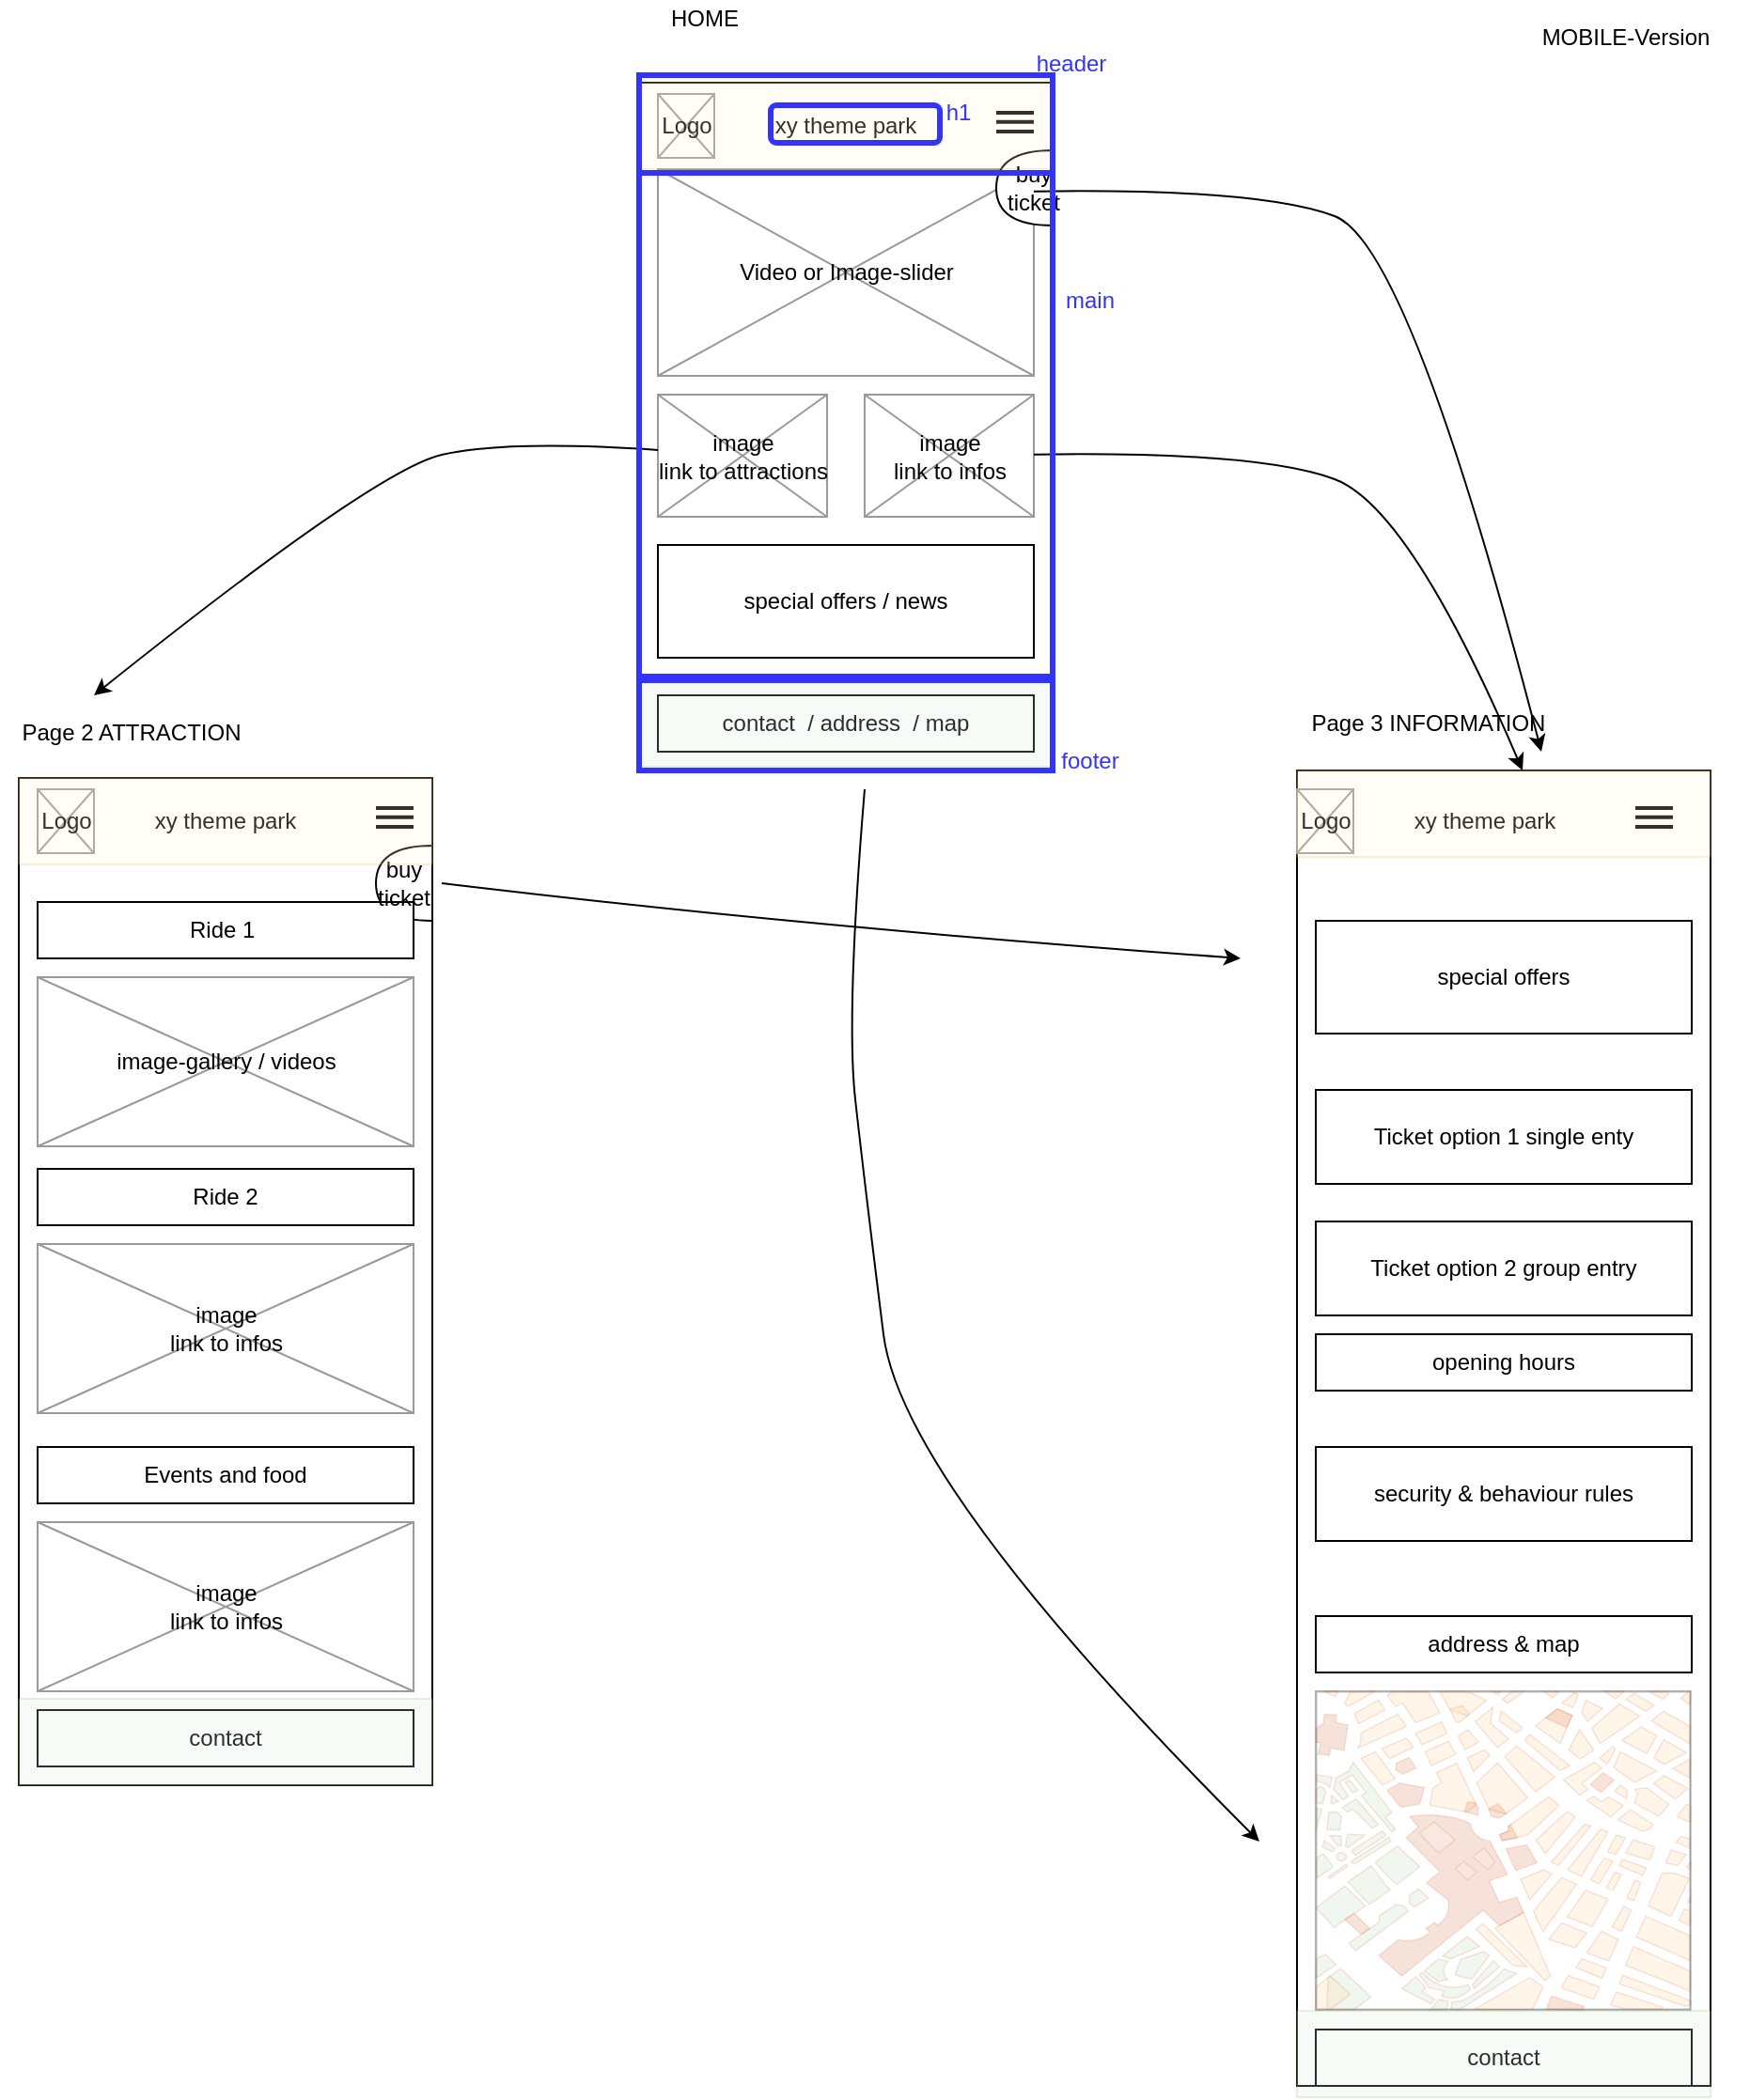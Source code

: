<mxfile version="14.6.13" type="device"><diagram id="Tz94heCCpqs6r6Kg0a_S" name="Page-1"><mxGraphModel dx="1106" dy="762" grid="1" gridSize="10" guides="1" tooltips="1" connect="1" arrows="1" fold="1" page="1" pageScale="1" pageWidth="1654" pageHeight="1169" math="0" shadow="0"><root><mxCell id="0"/><mxCell id="1" parent="0"/><mxCell id="b5tYH_EXLa9vp5NdrSGa-64" value="" style="rounded=0;whiteSpace=wrap;html=1;labelBackgroundColor=none;opacity=20;fillColor=#ffe6cc;strokeColor=#d79b00;" parent="1" vertex="1"><mxGeometry x="480" y="90" width="220" height="270" as="geometry"/></mxCell><mxCell id="b5tYH_EXLa9vp5NdrSGa-3" value="" style="rounded=0;whiteSpace=wrap;html=1;verticalAlign=middle;" parent="1" vertex="1"><mxGeometry x="480" y="44" width="220" height="366" as="geometry"/></mxCell><mxCell id="b5tYH_EXLa9vp5NdrSGa-8" value="HOME" style="text;html=1;strokeColor=none;fillColor=none;align=center;verticalAlign=middle;whiteSpace=wrap;rounded=0;" parent="1" vertex="1"><mxGeometry x="480" width="70" height="20" as="geometry"/></mxCell><mxCell id="b5tYH_EXLa9vp5NdrSGa-10" value="Page 2 ATTRACTION" style="text;html=1;strokeColor=none;fillColor=none;align=center;verticalAlign=middle;whiteSpace=wrap;rounded=0;" parent="1" vertex="1"><mxGeometry x="140" y="380" width="140" height="20" as="geometry"/></mxCell><mxCell id="b5tYH_EXLa9vp5NdrSGa-12" value="Video or Image-slider" style="verticalLabelPosition=middle;shadow=0;dashed=0;align=center;html=1;verticalAlign=middle;strokeWidth=1;shape=mxgraph.mockup.graphics.simpleIcon;strokeColor=#999999;fillColor=#ffffff;labelPosition=center;" parent="1" vertex="1"><mxGeometry x="490" y="90" width="200" height="110" as="geometry"/></mxCell><mxCell id="b5tYH_EXLa9vp5NdrSGa-16" value="image&lt;br&gt;link to attractions" style="verticalLabelPosition=middle;shadow=0;dashed=0;align=center;html=1;verticalAlign=middle;strokeWidth=1;shape=mxgraph.mockup.graphics.simpleIcon;strokeColor=#999999;fillColor=#ffffff;labelPosition=center;" parent="1" vertex="1"><mxGeometry x="490" y="210" width="90" height="65" as="geometry"/></mxCell><mxCell id="b5tYH_EXLa9vp5NdrSGa-21" value="image&lt;br&gt;link to infos" style="verticalLabelPosition=middle;shadow=0;dashed=0;align=center;html=1;verticalAlign=middle;strokeWidth=1;shape=mxgraph.mockup.graphics.simpleIcon;strokeColor=#999999;fillColor=#ffffff;labelPosition=center;" parent="1" vertex="1"><mxGeometry x="600" y="210" width="90" height="65" as="geometry"/></mxCell><mxCell id="b5tYH_EXLa9vp5NdrSGa-15" value="&lt;div&gt;Logo&lt;/div&gt;" style="verticalLabelPosition=middle;shadow=0;dashed=0;align=center;html=1;verticalAlign=middle;strokeWidth=1;shape=mxgraph.mockup.graphics.simpleIcon;strokeColor=#999999;fillColor=#ffffff;labelPosition=center;" parent="1" vertex="1"><mxGeometry x="490" y="50" width="30" height="34" as="geometry"/></mxCell><mxCell id="b5tYH_EXLa9vp5NdrSGa-24" value="" style="endArrow=none;html=1;strokeWidth=2;" parent="1" edge="1"><mxGeometry width="50" height="50" relative="1" as="geometry"><mxPoint x="670" y="60" as="sourcePoint"/><mxPoint x="690" y="60" as="targetPoint"/></mxGeometry></mxCell><mxCell id="b5tYH_EXLa9vp5NdrSGa-27" value="" style="endArrow=none;html=1;strokeWidth=2;" parent="1" edge="1"><mxGeometry width="50" height="50" relative="1" as="geometry"><mxPoint x="670" y="64.92" as="sourcePoint"/><mxPoint x="690" y="64.92" as="targetPoint"/></mxGeometry></mxCell><mxCell id="b5tYH_EXLa9vp5NdrSGa-28" value="" style="endArrow=none;html=1;strokeWidth=2;" parent="1" edge="1"><mxGeometry width="50" height="50" relative="1" as="geometry"><mxPoint x="670" y="70" as="sourcePoint"/><mxPoint x="690" y="70" as="targetPoint"/></mxGeometry></mxCell><mxCell id="b5tYH_EXLa9vp5NdrSGa-29" value="" style="shape=or;whiteSpace=wrap;html=1;gradientColor=none;rotation=-180;" parent="1" vertex="1"><mxGeometry x="670" y="80" width="30" height="40" as="geometry"/></mxCell><mxCell id="b5tYH_EXLa9vp5NdrSGa-30" value="xy theme park" style="text;html=1;strokeColor=none;fillColor=none;align=center;verticalAlign=middle;whiteSpace=wrap;rounded=0;" parent="1" vertex="1"><mxGeometry x="540" y="57" width="100" height="20" as="geometry"/></mxCell><mxCell id="b5tYH_EXLa9vp5NdrSGa-32" value="special offers / news" style="rounded=0;whiteSpace=wrap;html=1;gradientColor=none;" parent="1" vertex="1"><mxGeometry x="490" y="290" width="200" height="60" as="geometry"/></mxCell><mxCell id="b5tYH_EXLa9vp5NdrSGa-33" value="contact &amp;nbsp;/ address &amp;nbsp;/ map" style="rounded=0;whiteSpace=wrap;html=1;gradientColor=none;" parent="1" vertex="1"><mxGeometry x="490" y="370" width="200" height="30" as="geometry"/></mxCell><mxCell id="b5tYH_EXLa9vp5NdrSGa-35" value="" style="rounded=0;whiteSpace=wrap;html=1;verticalAlign=middle;" parent="1" vertex="1"><mxGeometry x="150" y="414" width="220" height="536" as="geometry"/></mxCell><mxCell id="b5tYH_EXLa9vp5NdrSGa-38" value="image-gallery / videos&lt;br&gt;" style="verticalLabelPosition=middle;shadow=0;dashed=0;align=center;html=1;verticalAlign=middle;strokeWidth=1;shape=mxgraph.mockup.graphics.simpleIcon;strokeColor=#999999;fillColor=#ffffff;labelPosition=center;" parent="1" vertex="1"><mxGeometry x="160" y="520" width="200" height="90" as="geometry"/></mxCell><mxCell id="b5tYH_EXLa9vp5NdrSGa-39" value="&lt;div&gt;Logo&lt;/div&gt;" style="verticalLabelPosition=middle;shadow=0;dashed=0;align=center;html=1;verticalAlign=middle;strokeWidth=1;shape=mxgraph.mockup.graphics.simpleIcon;strokeColor=#999999;fillColor=#ffffff;labelPosition=center;" parent="1" vertex="1"><mxGeometry x="160" y="420" width="30" height="34" as="geometry"/></mxCell><mxCell id="b5tYH_EXLa9vp5NdrSGa-40" value="" style="endArrow=none;html=1;strokeWidth=2;" parent="1" edge="1"><mxGeometry width="50" height="50" relative="1" as="geometry"><mxPoint x="340" y="430" as="sourcePoint"/><mxPoint x="360" y="430" as="targetPoint"/></mxGeometry></mxCell><mxCell id="b5tYH_EXLa9vp5NdrSGa-41" value="" style="endArrow=none;html=1;strokeWidth=2;" parent="1" edge="1"><mxGeometry width="50" height="50" relative="1" as="geometry"><mxPoint x="340" y="434.92" as="sourcePoint"/><mxPoint x="360" y="434.92" as="targetPoint"/></mxGeometry></mxCell><mxCell id="b5tYH_EXLa9vp5NdrSGa-42" value="" style="endArrow=none;html=1;strokeWidth=2;" parent="1" edge="1"><mxGeometry width="50" height="50" relative="1" as="geometry"><mxPoint x="340" y="440" as="sourcePoint"/><mxPoint x="360" y="440" as="targetPoint"/></mxGeometry></mxCell><mxCell id="b5tYH_EXLa9vp5NdrSGa-43" value="" style="shape=or;whiteSpace=wrap;html=1;gradientColor=none;rotation=-180;" parent="1" vertex="1"><mxGeometry x="340" y="450" width="30" height="40" as="geometry"/></mxCell><mxCell id="b5tYH_EXLa9vp5NdrSGa-44" value="xy theme park" style="text;html=1;strokeColor=none;fillColor=none;align=center;verticalAlign=middle;whiteSpace=wrap;rounded=0;" parent="1" vertex="1"><mxGeometry x="210" y="427" width="100" height="20" as="geometry"/></mxCell><mxCell id="b5tYH_EXLa9vp5NdrSGa-45" value="Ride 1&amp;nbsp;" style="rounded=0;whiteSpace=wrap;html=1;gradientColor=none;" parent="1" vertex="1"><mxGeometry x="160" y="480" width="200" height="30" as="geometry"/></mxCell><mxCell id="b5tYH_EXLa9vp5NdrSGa-47" value="" style="rounded=0;whiteSpace=wrap;html=1;verticalAlign=middle;" parent="1" vertex="1"><mxGeometry x="830" y="410" width="220" height="700" as="geometry"/></mxCell><mxCell id="b5tYH_EXLa9vp5NdrSGa-51" value="&lt;div&gt;Logo&lt;/div&gt;" style="verticalLabelPosition=middle;shadow=0;dashed=0;align=center;html=1;verticalAlign=middle;strokeWidth=1;shape=mxgraph.mockup.graphics.simpleIcon;strokeColor=#999999;fillColor=#ffffff;labelPosition=center;" parent="1" vertex="1"><mxGeometry x="830" y="420" width="30" height="34" as="geometry"/></mxCell><mxCell id="b5tYH_EXLa9vp5NdrSGa-52" value="" style="endArrow=none;html=1;strokeWidth=2;" parent="1" edge="1"><mxGeometry width="50" height="50" relative="1" as="geometry"><mxPoint x="1010" y="430" as="sourcePoint"/><mxPoint x="1030" y="430" as="targetPoint"/></mxGeometry></mxCell><mxCell id="b5tYH_EXLa9vp5NdrSGa-53" value="" style="endArrow=none;html=1;strokeWidth=2;" parent="1" edge="1"><mxGeometry width="50" height="50" relative="1" as="geometry"><mxPoint x="1010" y="434.92" as="sourcePoint"/><mxPoint x="1030" y="434.92" as="targetPoint"/></mxGeometry></mxCell><mxCell id="b5tYH_EXLa9vp5NdrSGa-54" value="" style="endArrow=none;html=1;strokeWidth=2;" parent="1" edge="1"><mxGeometry width="50" height="50" relative="1" as="geometry"><mxPoint x="1010" y="440" as="sourcePoint"/><mxPoint x="1030" y="440" as="targetPoint"/></mxGeometry></mxCell><mxCell id="b5tYH_EXLa9vp5NdrSGa-56" value="xy theme park" style="text;html=1;strokeColor=none;fillColor=none;align=center;verticalAlign=middle;whiteSpace=wrap;rounded=0;" parent="1" vertex="1"><mxGeometry x="880" y="427" width="100" height="20" as="geometry"/></mxCell><mxCell id="b5tYH_EXLa9vp5NdrSGa-57" value="special offers" style="rounded=0;whiteSpace=wrap;html=1;gradientColor=none;" parent="1" vertex="1"><mxGeometry x="840" y="490" width="200" height="60" as="geometry"/></mxCell><mxCell id="b5tYH_EXLa9vp5NdrSGa-59" value="" style="rounded=0;whiteSpace=wrap;html=1;labelBackgroundColor=none;opacity=20;fillColor=#fff2cc;strokeColor=#d6b656;" parent="1" vertex="1"><mxGeometry x="480" y="44" width="220" height="46" as="geometry"/></mxCell><mxCell id="b5tYH_EXLa9vp5NdrSGa-69" value="" style="rounded=0;whiteSpace=wrap;html=1;labelBackgroundColor=none;opacity=20;fillColor=#d5e8d4;strokeColor=#82b366;" parent="1" vertex="1"><mxGeometry x="480" y="362" width="220" height="46" as="geometry"/></mxCell><mxCell id="b5tYH_EXLa9vp5NdrSGa-70" value="" style="curved=1;endArrow=classic;html=1;strokeWidth=1;" parent="1" source="b5tYH_EXLa9vp5NdrSGa-16" edge="1"><mxGeometry width="50" height="50" relative="1" as="geometry"><mxPoint x="310" y="210" as="sourcePoint"/><mxPoint x="190" y="370" as="targetPoint"/><Array as="points"><mxPoint x="410" y="234"/><mxPoint x="340" y="250"/></Array></mxGeometry></mxCell><mxCell id="b5tYH_EXLa9vp5NdrSGa-71" value="" style="curved=1;endArrow=classic;html=1;strokeWidth=1;" parent="1" source="b5tYH_EXLa9vp5NdrSGa-21" edge="1"><mxGeometry width="50" height="50" relative="1" as="geometry"><mxPoint x="730" y="239" as="sourcePoint"/><mxPoint x="950" y="410" as="targetPoint"/><Array as="points"><mxPoint x="810" y="240"/><mxPoint x="890" y="270"/></Array></mxGeometry></mxCell><mxCell id="b5tYH_EXLa9vp5NdrSGa-72" value="buy ticket" style="text;html=1;strokeColor=none;fillColor=none;align=center;verticalAlign=middle;whiteSpace=wrap;rounded=0;labelBackgroundColor=none;opacity=20;" parent="1" vertex="1"><mxGeometry x="670" y="90" width="40" height="20" as="geometry"/></mxCell><mxCell id="b5tYH_EXLa9vp5NdrSGa-73" value="buy ticket" style="text;html=1;strokeColor=none;fillColor=none;align=center;verticalAlign=middle;whiteSpace=wrap;rounded=0;labelBackgroundColor=none;opacity=20;" parent="1" vertex="1"><mxGeometry x="335" y="460" width="40" height="20" as="geometry"/></mxCell><mxCell id="b5tYH_EXLa9vp5NdrSGa-75" value="image&lt;br&gt;link to infos" style="verticalLabelPosition=middle;shadow=0;dashed=0;align=center;html=1;verticalAlign=middle;strokeWidth=1;shape=mxgraph.mockup.graphics.simpleIcon;strokeColor=#999999;fillColor=#ffffff;labelPosition=center;" parent="1" vertex="1"><mxGeometry x="160" y="662" width="200" height="90" as="geometry"/></mxCell><mxCell id="b5tYH_EXLa9vp5NdrSGa-76" value="Ride 2" style="rounded=0;whiteSpace=wrap;html=1;gradientColor=none;" parent="1" vertex="1"><mxGeometry x="160" y="622" width="200" height="30" as="geometry"/></mxCell><mxCell id="b5tYH_EXLa9vp5NdrSGa-77" value="image&lt;br&gt;link to infos" style="verticalLabelPosition=middle;shadow=0;dashed=0;align=center;html=1;verticalAlign=middle;strokeWidth=1;shape=mxgraph.mockup.graphics.simpleIcon;strokeColor=#999999;fillColor=#ffffff;labelPosition=center;" parent="1" vertex="1"><mxGeometry x="160" y="810" width="200" height="90" as="geometry"/></mxCell><mxCell id="b5tYH_EXLa9vp5NdrSGa-78" value="Events and food" style="rounded=0;whiteSpace=wrap;html=1;gradientColor=none;" parent="1" vertex="1"><mxGeometry x="160" y="770" width="200" height="30" as="geometry"/></mxCell><mxCell id="ioKyxTYpM8XxDTt9hKgP-1" value="" style="curved=1;endArrow=classic;html=1;strokeWidth=1;" parent="1" edge="1"><mxGeometry width="50" height="50" relative="1" as="geometry"><mxPoint x="690" y="101.818" as="sourcePoint"/><mxPoint x="960" y="400" as="targetPoint"/><Array as="points"><mxPoint x="810" y="100"/><mxPoint x="890" y="130"/></Array></mxGeometry></mxCell><mxCell id="ioKyxTYpM8XxDTt9hKgP-2" value="" style="curved=1;endArrow=classic;html=1;strokeWidth=1;startArrow=none;exitX=1;exitY=0.5;exitDx=0;exitDy=0;" parent="1" source="b5tYH_EXLa9vp5NdrSGa-73" edge="1"><mxGeometry width="50" height="50" relative="1" as="geometry"><mxPoint x="490" y="493" as="sourcePoint"/><mxPoint x="800" y="510" as="targetPoint"/><Array as="points"><mxPoint x="560" y="492.5"/></Array></mxGeometry></mxCell><mxCell id="ioKyxTYpM8XxDTt9hKgP-4" value="" style="verticalLabelPosition=bottom;shadow=0;dashed=0;align=center;html=1;verticalAlign=top;strokeWidth=1;shape=mxgraph.mockup.misc.map;labelBackgroundColor=none;gradientColor=none;opacity=20;" parent="1" vertex="1"><mxGeometry x="840" y="900" width="200" height="170" as="geometry"/></mxCell><mxCell id="ioKyxTYpM8XxDTt9hKgP-6" value="" style="curved=1;endArrow=classic;html=1;strokeWidth=1;" parent="1" edge="1"><mxGeometry width="50" height="50" relative="1" as="geometry"><mxPoint x="600" y="420" as="sourcePoint"/><mxPoint x="810" y="980" as="targetPoint"/><Array as="points"><mxPoint x="590" y="540"/><mxPoint x="600" y="630"/><mxPoint x="620" y="790"/></Array></mxGeometry></mxCell><mxCell id="ioKyxTYpM8XxDTt9hKgP-9" value="address &amp;amp; map" style="rounded=0;whiteSpace=wrap;html=1;gradientColor=none;" parent="1" vertex="1"><mxGeometry x="840" y="860" width="200" height="30" as="geometry"/></mxCell><mxCell id="ioKyxTYpM8XxDTt9hKgP-10" value="opening hours" style="rounded=0;whiteSpace=wrap;html=1;gradientColor=none;" parent="1" vertex="1"><mxGeometry x="840" y="710" width="200" height="30" as="geometry"/></mxCell><mxCell id="ioKyxTYpM8XxDTt9hKgP-11" value="Ticket option 1 single enty" style="rounded=0;whiteSpace=wrap;html=1;gradientColor=none;" parent="1" vertex="1"><mxGeometry x="840" y="580" width="200" height="50" as="geometry"/></mxCell><mxCell id="ioKyxTYpM8XxDTt9hKgP-12" value="Ticket option 2 group entry" style="rounded=0;whiteSpace=wrap;html=1;gradientColor=none;" parent="1" vertex="1"><mxGeometry x="840" y="650" width="200" height="50" as="geometry"/></mxCell><mxCell id="ioKyxTYpM8XxDTt9hKgP-13" value="security &amp;amp; behaviour rules" style="rounded=0;whiteSpace=wrap;html=1;gradientColor=none;" parent="1" vertex="1"><mxGeometry x="840" y="770" width="200" height="50" as="geometry"/></mxCell><mxCell id="ioKyxTYpM8XxDTt9hKgP-15" value="contact" style="rounded=0;whiteSpace=wrap;html=1;gradientColor=none;" parent="1" vertex="1"><mxGeometry x="840" y="1080" width="200" height="30" as="geometry"/></mxCell><mxCell id="ioKyxTYpM8XxDTt9hKgP-16" value="contact" style="rounded=0;whiteSpace=wrap;html=1;gradientColor=none;" parent="1" vertex="1"><mxGeometry x="160" y="910" width="200" height="30" as="geometry"/></mxCell><mxCell id="2Vf8AZreEYr9U6PPtLxu-1" value="Page 3 INFORMATION" style="text;html=1;strokeColor=none;fillColor=none;align=center;verticalAlign=middle;whiteSpace=wrap;rounded=0;" parent="1" vertex="1"><mxGeometry x="830" y="375" width="140" height="20" as="geometry"/></mxCell><mxCell id="2Vf8AZreEYr9U6PPtLxu-2" value="" style="rounded=0;whiteSpace=wrap;html=1;labelBackgroundColor=none;opacity=20;fillColor=#fff2cc;strokeColor=#d6b656;" parent="1" vertex="1"><mxGeometry x="150" y="414" width="220" height="46" as="geometry"/></mxCell><mxCell id="2Vf8AZreEYr9U6PPtLxu-3" value="" style="rounded=0;whiteSpace=wrap;html=1;labelBackgroundColor=none;opacity=20;fillColor=#fff2cc;strokeColor=#d6b656;" parent="1" vertex="1"><mxGeometry x="830" y="410" width="220" height="46" as="geometry"/></mxCell><mxCell id="2Vf8AZreEYr9U6PPtLxu-4" value="" style="rounded=0;whiteSpace=wrap;html=1;labelBackgroundColor=none;opacity=20;fillColor=#d5e8d4;strokeColor=#82b366;" parent="1" vertex="1"><mxGeometry x="150" y="904" width="220" height="46" as="geometry"/></mxCell><mxCell id="2Vf8AZreEYr9U6PPtLxu-5" value="" style="rounded=0;whiteSpace=wrap;html=1;labelBackgroundColor=none;opacity=20;fillColor=#d5e8d4;strokeColor=#82b366;" parent="1" vertex="1"><mxGeometry x="830" y="1070" width="220" height="46" as="geometry"/></mxCell><mxCell id="iF7DPX01RqPu1rCT38fQ-1" value="MOBILE-Version" style="text;html=1;strokeColor=none;fillColor=none;align=center;verticalAlign=middle;whiteSpace=wrap;rounded=0;" parent="1" vertex="1"><mxGeometry x="940" y="10" width="130" height="20" as="geometry"/></mxCell><mxCell id="AwiEby40fDxb9wcViOXH-1" value="" style="rounded=0;whiteSpace=wrap;html=1;strokeWidth=3;fillColor=none;strokeColor=#3333FF;" vertex="1" parent="1"><mxGeometry x="480" y="40" width="220" height="52" as="geometry"/></mxCell><mxCell id="AwiEby40fDxb9wcViOXH-2" value="&lt;font color=&quot;#3333ff&quot;&gt;header&lt;/font&gt;" style="text;html=1;strokeColor=none;align=center;verticalAlign=middle;whiteSpace=wrap;rounded=0;" vertex="1" parent="1"><mxGeometry x="690" y="24" width="40" height="20" as="geometry"/></mxCell><mxCell id="AwiEby40fDxb9wcViOXH-3" value="" style="rounded=1;whiteSpace=wrap;html=1;strokeWidth=3;fillColor=none;strokeColor=#3333FF;" vertex="1" parent="1"><mxGeometry x="550" y="56" width="90" height="20" as="geometry"/></mxCell><mxCell id="AwiEby40fDxb9wcViOXH-4" value="&lt;font color=&quot;#3333ff&quot;&gt;h1&lt;/font&gt;" style="text;html=1;strokeColor=none;align=center;verticalAlign=middle;whiteSpace=wrap;rounded=0;" vertex="1" parent="1"><mxGeometry x="630" y="50" width="40" height="20" as="geometry"/></mxCell><mxCell id="AwiEby40fDxb9wcViOXH-5" value="" style="rounded=0;whiteSpace=wrap;html=1;strokeWidth=3;fillColor=none;strokeColor=#3333FF;" vertex="1" parent="1"><mxGeometry x="480" y="92" width="220" height="268" as="geometry"/></mxCell><mxCell id="AwiEby40fDxb9wcViOXH-6" value="&lt;font color=&quot;#3333ff&quot;&gt;main&lt;/font&gt;" style="text;html=1;strokeColor=none;align=center;verticalAlign=middle;whiteSpace=wrap;rounded=0;" vertex="1" parent="1"><mxGeometry x="700" y="150" width="40" height="20" as="geometry"/></mxCell><mxCell id="AwiEby40fDxb9wcViOXH-7" value="" style="rounded=0;whiteSpace=wrap;html=1;strokeWidth=3;fillColor=none;strokeColor=#3333FF;" vertex="1" parent="1"><mxGeometry x="480" y="362" width="220" height="48" as="geometry"/></mxCell><mxCell id="AwiEby40fDxb9wcViOXH-8" value="&lt;font color=&quot;#3333ff&quot;&gt;footer&lt;/font&gt;" style="text;html=1;strokeColor=none;align=center;verticalAlign=middle;whiteSpace=wrap;rounded=0;" vertex="1" parent="1"><mxGeometry x="700" y="395" width="40" height="20" as="geometry"/></mxCell></root></mxGraphModel></diagram></mxfile>